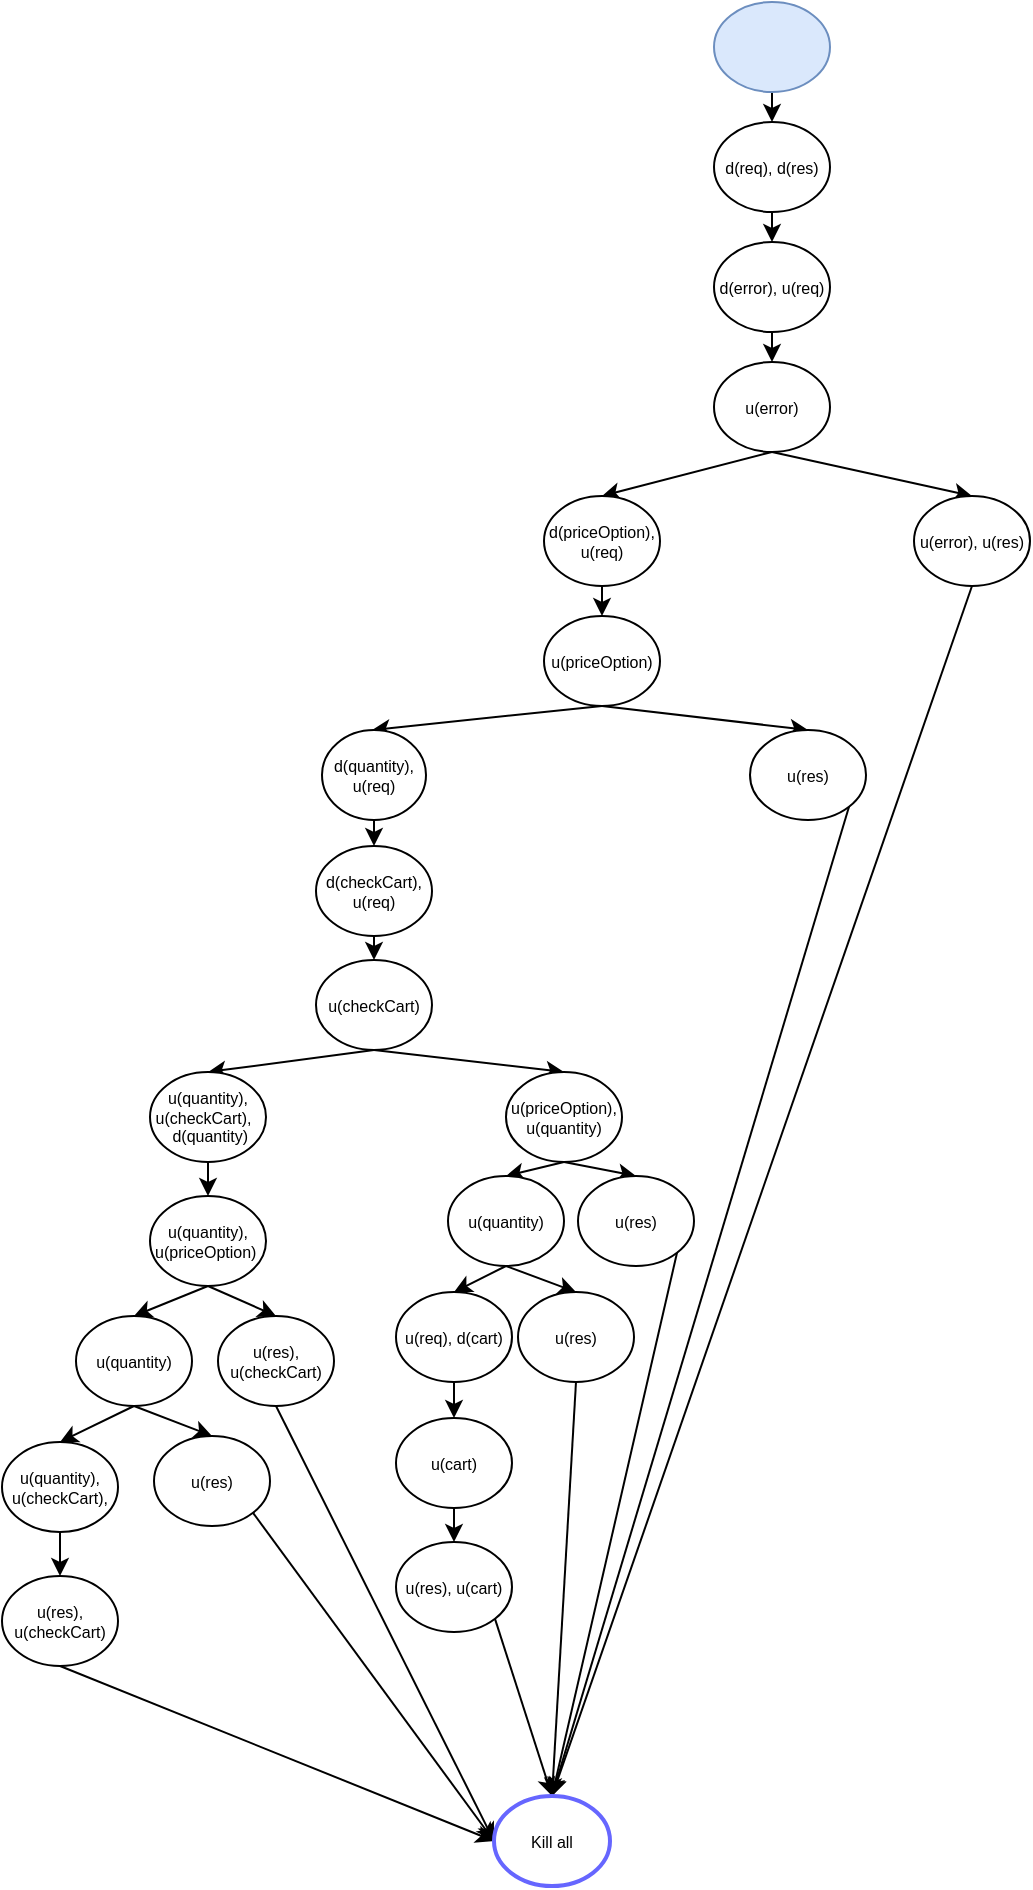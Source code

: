 <mxfile version="14.1.3" type="github">
  <diagram id="PYtqz0jJLVaQwFEC9LmB" name="Page-1">
    <mxGraphModel dx="1108" dy="450" grid="0" gridSize="10" guides="1" tooltips="1" connect="1" arrows="1" fold="1" page="1" pageScale="1" pageWidth="850" pageHeight="1100" math="0" shadow="0">
      <root>
        <mxCell id="0" />
        <mxCell id="1" parent="0" />
        <mxCell id="cX_QqQjDj7oF1QqufWb9-50" style="edgeStyle=orthogonalEdgeStyle;rounded=0;orthogonalLoop=1;jettySize=auto;html=1;exitX=0.5;exitY=1;exitDx=0;exitDy=0;entryX=0.5;entryY=0;entryDx=0;entryDy=0;verticalAlign=middle;fontSize=8;fontStyle=0" parent="1" source="cX_QqQjDj7oF1QqufWb9-2" target="cX_QqQjDj7oF1QqufWb9-5" edge="1">
          <mxGeometry relative="1" as="geometry" />
        </mxCell>
        <mxCell id="cX_QqQjDj7oF1QqufWb9-2" value="" style="ellipse;whiteSpace=wrap;html=1;labelBackgroundColor=none;fillColor=#dae8fc;strokeColor=#6c8ebf;sketch=0;verticalAlign=middle;fontSize=8;fontStyle=0;shadow=0;" parent="1" vertex="1">
          <mxGeometry x="503" y="3" width="58" height="45" as="geometry" />
        </mxCell>
        <mxCell id="cX_QqQjDj7oF1QqufWb9-51" style="edgeStyle=none;rounded=0;orthogonalLoop=1;jettySize=auto;html=1;exitX=0.5;exitY=1;exitDx=0;exitDy=0;entryX=0.5;entryY=0;entryDx=0;entryDy=0;verticalAlign=middle;fontSize=8;fontStyle=0" parent="1" source="cX_QqQjDj7oF1QqufWb9-4" target="cX_QqQjDj7oF1QqufWb9-8" edge="1">
          <mxGeometry relative="1" as="geometry" />
        </mxCell>
        <mxCell id="cX_QqQjDj7oF1QqufWb9-92" style="edgeStyle=none;rounded=0;orthogonalLoop=1;jettySize=auto;html=1;exitX=0.5;exitY=1;exitDx=0;exitDy=0;entryX=0.5;entryY=0;entryDx=0;entryDy=0;verticalAlign=middle;fontSize=8;fontStyle=0" parent="1" source="cX_QqQjDj7oF1QqufWb9-4" target="cX_QqQjDj7oF1QqufWb9-74" edge="1">
          <mxGeometry relative="1" as="geometry" />
        </mxCell>
        <mxCell id="cX_QqQjDj7oF1QqufWb9-4" value="u(error)" style="ellipse;whiteSpace=wrap;html=1;verticalAlign=middle;fontSize=8;strokeWidth=1;fontStyle=0" parent="1" vertex="1">
          <mxGeometry x="503" y="183" width="58" height="45" as="geometry" />
        </mxCell>
        <mxCell id="cX_QqQjDj7oF1QqufWb9-191" style="edgeStyle=none;rounded=0;orthogonalLoop=1;jettySize=auto;html=1;exitX=0.5;exitY=1;exitDx=0;exitDy=0;entryX=0.5;entryY=0;entryDx=0;entryDy=0;fontSize=8;fontStyle=0" parent="1" source="cX_QqQjDj7oF1QqufWb9-5" target="cX_QqQjDj7oF1QqufWb9-190" edge="1">
          <mxGeometry relative="1" as="geometry" />
        </mxCell>
        <mxCell id="cX_QqQjDj7oF1QqufWb9-5" value="d(req), d(res)" style="ellipse;whiteSpace=wrap;html=1;verticalAlign=middle;fontSize=8;fontStyle=0" parent="1" vertex="1">
          <mxGeometry x="503" y="63" width="58" height="45" as="geometry" />
        </mxCell>
        <mxCell id="cX_QqQjDj7oF1QqufWb9-83" style="edgeStyle=none;rounded=0;orthogonalLoop=1;jettySize=auto;html=1;exitX=0.5;exitY=1;exitDx=0;exitDy=0;entryX=0.5;entryY=0;entryDx=0;entryDy=0;verticalAlign=middle;fontSize=8;fontStyle=0" parent="1" source="cX_QqQjDj7oF1QqufWb9-8" target="cX_QqQjDj7oF1QqufWb9-75" edge="1">
          <mxGeometry relative="1" as="geometry">
            <mxPoint x="434.0" y="297" as="sourcePoint" />
          </mxGeometry>
        </mxCell>
        <mxCell id="cX_QqQjDj7oF1QqufWb9-8" value="d(priceOption), u(req)" style="ellipse;whiteSpace=wrap;html=1;verticalAlign=middle;fontSize=8;fontStyle=0" parent="1" vertex="1">
          <mxGeometry x="418" y="250" width="58" height="45" as="geometry" />
        </mxCell>
        <mxCell id="cX_QqQjDj7oF1QqufWb9-145" style="edgeStyle=none;rounded=0;orthogonalLoop=1;jettySize=auto;html=1;exitX=0.5;exitY=1;exitDx=0;exitDy=0;entryX=0.5;entryY=0;entryDx=0;entryDy=0;verticalAlign=middle;fontSize=8;fontStyle=0" parent="1" source="cX_QqQjDj7oF1QqufWb9-74" target="cX_QqQjDj7oF1QqufWb9-132" edge="1">
          <mxGeometry relative="1" as="geometry">
            <mxPoint x="633" y="977.0" as="targetPoint" />
          </mxGeometry>
        </mxCell>
        <mxCell id="cX_QqQjDj7oF1QqufWb9-74" value="u(error), u(res)" style="ellipse;whiteSpace=wrap;html=1;verticalAlign=middle;fontSize=8;fontStyle=0" parent="1" vertex="1">
          <mxGeometry x="603" y="250" width="58" height="45" as="geometry" />
        </mxCell>
        <mxCell id="cX_QqQjDj7oF1QqufWb9-84" style="edgeStyle=none;rounded=0;orthogonalLoop=1;jettySize=auto;html=1;exitX=0.5;exitY=1;exitDx=0;exitDy=0;entryX=0.5;entryY=0;entryDx=0;entryDy=0;verticalAlign=middle;fontSize=8;fontStyle=0" parent="1" source="cX_QqQjDj7oF1QqufWb9-75" edge="1">
          <mxGeometry relative="1" as="geometry">
            <mxPoint x="332" y="367" as="targetPoint" />
          </mxGeometry>
        </mxCell>
        <mxCell id="cX_QqQjDj7oF1QqufWb9-85" style="edgeStyle=none;rounded=0;orthogonalLoop=1;jettySize=auto;html=1;exitX=0.5;exitY=1;exitDx=0;exitDy=0;entryX=0.5;entryY=0;entryDx=0;entryDy=0;verticalAlign=middle;fontSize=8;fontStyle=0" parent="1" source="cX_QqQjDj7oF1QqufWb9-75" target="cX_QqQjDj7oF1QqufWb9-76" edge="1">
          <mxGeometry relative="1" as="geometry" />
        </mxCell>
        <mxCell id="cX_QqQjDj7oF1QqufWb9-75" value="u(priceOption)" style="ellipse;whiteSpace=wrap;html=1;verticalAlign=middle;fontSize=8;fontStyle=0" parent="1" vertex="1">
          <mxGeometry x="418" y="310" width="58" height="45" as="geometry" />
        </mxCell>
        <mxCell id="cX_QqQjDj7oF1QqufWb9-144" style="edgeStyle=none;rounded=0;orthogonalLoop=1;jettySize=auto;html=1;exitX=1;exitY=1;exitDx=0;exitDy=0;entryX=0.5;entryY=0;entryDx=0;entryDy=0;verticalAlign=middle;fontSize=8;fontStyle=0" parent="1" source="cX_QqQjDj7oF1QqufWb9-76" target="cX_QqQjDj7oF1QqufWb9-132" edge="1">
          <mxGeometry relative="1" as="geometry" />
        </mxCell>
        <mxCell id="cX_QqQjDj7oF1QqufWb9-76" value="u(res)" style="ellipse;whiteSpace=wrap;html=1;verticalAlign=middle;fontSize=8;fontStyle=0" parent="1" vertex="1">
          <mxGeometry x="521" y="367" width="58" height="45" as="geometry" />
        </mxCell>
        <mxCell id="cX_QqQjDj7oF1QqufWb9-87" style="edgeStyle=none;rounded=0;orthogonalLoop=1;jettySize=auto;html=1;exitX=0.5;exitY=1;exitDx=0;exitDy=0;entryX=0.5;entryY=0;entryDx=0;entryDy=0;verticalAlign=middle;fontSize=8;fontStyle=0" parent="1" target="cX_QqQjDj7oF1QqufWb9-80" edge="1" source="cX_QqQjDj7oF1QqufWb9-198">
          <mxGeometry relative="1" as="geometry">
            <mxPoint x="332" y="470" as="sourcePoint" />
          </mxGeometry>
        </mxCell>
        <mxCell id="cX_QqQjDj7oF1QqufWb9-91" style="edgeStyle=none;rounded=0;orthogonalLoop=1;jettySize=auto;html=1;exitX=0.5;exitY=1;exitDx=0;exitDy=0;entryX=0.5;entryY=0;entryDx=0;entryDy=0;verticalAlign=middle;fontSize=8;fontStyle=0" parent="1" source="cX_QqQjDj7oF1QqufWb9-80" target="cX_QqQjDj7oF1QqufWb9-82" edge="1">
          <mxGeometry relative="1" as="geometry" />
        </mxCell>
        <mxCell id="cX_QqQjDj7oF1QqufWb9-95" style="edgeStyle=none;rounded=0;orthogonalLoop=1;jettySize=auto;html=1;entryX=0.5;entryY=0;entryDx=0;entryDy=0;exitX=0.5;exitY=1;exitDx=0;exitDy=0;verticalAlign=middle;fontSize=8;fontStyle=0" parent="1" source="cX_QqQjDj7oF1QqufWb9-80" target="cX_QqQjDj7oF1QqufWb9-94" edge="1">
          <mxGeometry relative="1" as="geometry">
            <mxPoint x="321" y="524" as="sourcePoint" />
          </mxGeometry>
        </mxCell>
        <mxCell id="cX_QqQjDj7oF1QqufWb9-80" value="u(checkCart)" style="ellipse;whiteSpace=wrap;html=1;verticalAlign=middle;fontSize=8;fontStyle=0" parent="1" vertex="1">
          <mxGeometry x="304" y="482" width="58" height="45" as="geometry" />
        </mxCell>
        <mxCell id="cX_QqQjDj7oF1QqufWb9-121" style="edgeStyle=none;rounded=0;orthogonalLoop=1;jettySize=auto;html=1;exitX=0.5;exitY=1;exitDx=0;exitDy=0;entryX=0.5;entryY=0;entryDx=0;entryDy=0;verticalAlign=middle;fontSize=8;fontStyle=0" parent="1" source="cX_QqQjDj7oF1QqufWb9-82" target="cX_QqQjDj7oF1QqufWb9-110" edge="1">
          <mxGeometry relative="1" as="geometry" />
        </mxCell>
        <mxCell id="cX_QqQjDj7oF1QqufWb9-82" value="u(quantity), u(checkCart),&amp;nbsp;&amp;nbsp;&lt;br style=&quot;font-size: 8px;&quot;&gt;&amp;nbsp;d(quantity)" style="ellipse;whiteSpace=wrap;html=1;verticalAlign=middle;fontSize=8;fontStyle=0" parent="1" vertex="1">
          <mxGeometry x="221" y="538" width="58" height="45" as="geometry" />
        </mxCell>
        <mxCell id="cX_QqQjDj7oF1QqufWb9-100" style="edgeStyle=none;rounded=0;orthogonalLoop=1;jettySize=auto;html=1;exitX=0.5;exitY=1;exitDx=0;exitDy=0;entryX=0.5;entryY=0;entryDx=0;entryDy=0;verticalAlign=middle;fontSize=8;fontStyle=0" parent="1" source="cX_QqQjDj7oF1QqufWb9-94" target="cX_QqQjDj7oF1QqufWb9-99" edge="1">
          <mxGeometry relative="1" as="geometry" />
        </mxCell>
        <mxCell id="cX_QqQjDj7oF1QqufWb9-131" style="edgeStyle=none;rounded=0;orthogonalLoop=1;jettySize=auto;html=1;exitX=0.5;exitY=1;exitDx=0;exitDy=0;entryX=0.5;entryY=0;entryDx=0;entryDy=0;verticalAlign=middle;fontSize=8;fontStyle=0" parent="1" source="cX_QqQjDj7oF1QqufWb9-94" target="cX_QqQjDj7oF1QqufWb9-97" edge="1">
          <mxGeometry relative="1" as="geometry" />
        </mxCell>
        <mxCell id="cX_QqQjDj7oF1QqufWb9-94" value="u(priceOption), u(quantity)" style="ellipse;whiteSpace=wrap;html=1;verticalAlign=middle;fontSize=8;fontStyle=0" parent="1" vertex="1">
          <mxGeometry x="399" y="538" width="58" height="45" as="geometry" />
        </mxCell>
        <mxCell id="cX_QqQjDj7oF1QqufWb9-143" style="edgeStyle=none;rounded=0;orthogonalLoop=1;jettySize=auto;html=1;exitX=1;exitY=1;exitDx=0;exitDy=0;entryX=0.5;entryY=0;entryDx=0;entryDy=0;verticalAlign=middle;fontSize=8;fontStyle=0" parent="1" source="cX_QqQjDj7oF1QqufWb9-97" target="cX_QqQjDj7oF1QqufWb9-132" edge="1">
          <mxGeometry relative="1" as="geometry" />
        </mxCell>
        <mxCell id="cX_QqQjDj7oF1QqufWb9-97" value="u(res)" style="ellipse;whiteSpace=wrap;html=1;verticalAlign=middle;fontSize=8;fontStyle=0" parent="1" vertex="1">
          <mxGeometry x="435" y="590" width="58" height="45" as="geometry" />
        </mxCell>
        <mxCell id="cX_QqQjDj7oF1QqufWb9-126" style="edgeStyle=none;rounded=0;orthogonalLoop=1;jettySize=auto;html=1;exitX=0.5;exitY=1;exitDx=0;exitDy=0;entryX=0.5;entryY=0;entryDx=0;entryDy=0;verticalAlign=middle;fontSize=8;fontStyle=0" parent="1" source="cX_QqQjDj7oF1QqufWb9-99" target="cX_QqQjDj7oF1QqufWb9-104" edge="1">
          <mxGeometry relative="1" as="geometry" />
        </mxCell>
        <mxCell id="cX_QqQjDj7oF1QqufWb9-127" style="edgeStyle=none;rounded=0;orthogonalLoop=1;jettySize=auto;html=1;exitX=0.5;exitY=1;exitDx=0;exitDy=0;entryX=0.5;entryY=0;entryDx=0;entryDy=0;verticalAlign=middle;fontSize=8;fontStyle=0" parent="1" source="cX_QqQjDj7oF1QqufWb9-99" target="cX_QqQjDj7oF1QqufWb9-101" edge="1">
          <mxGeometry relative="1" as="geometry" />
        </mxCell>
        <mxCell id="cX_QqQjDj7oF1QqufWb9-99" value="u(quantity)" style="ellipse;whiteSpace=wrap;html=1;verticalAlign=middle;fontSize=8;fontStyle=0" parent="1" vertex="1">
          <mxGeometry x="370" y="590" width="58" height="45" as="geometry" />
        </mxCell>
        <mxCell id="cX_QqQjDj7oF1QqufWb9-142" style="edgeStyle=none;rounded=0;orthogonalLoop=1;jettySize=auto;html=1;exitX=0.5;exitY=1;exitDx=0;exitDy=0;entryX=0.5;entryY=0;entryDx=0;entryDy=0;verticalAlign=middle;fontSize=8;fontStyle=0" parent="1" source="cX_QqQjDj7oF1QqufWb9-101" target="cX_QqQjDj7oF1QqufWb9-132" edge="1">
          <mxGeometry relative="1" as="geometry">
            <mxPoint x="613" y="966.0" as="targetPoint" />
          </mxGeometry>
        </mxCell>
        <mxCell id="cX_QqQjDj7oF1QqufWb9-101" value="u(res)" style="ellipse;whiteSpace=wrap;html=1;verticalAlign=middle;fontSize=8;fontStyle=0" parent="1" vertex="1">
          <mxGeometry x="405" y="648" width="58" height="45" as="geometry" />
        </mxCell>
        <mxCell id="cX_QqQjDj7oF1QqufWb9-130" style="edgeStyle=none;rounded=0;orthogonalLoop=1;jettySize=auto;html=1;exitX=0.5;exitY=1;exitDx=0;exitDy=0;entryX=0.5;entryY=0;entryDx=0;entryDy=0;verticalAlign=middle;fontSize=8;fontStyle=0" parent="1" source="cX_QqQjDj7oF1QqufWb9-104" target="cX_QqQjDj7oF1QqufWb9-106" edge="1">
          <mxGeometry relative="1" as="geometry" />
        </mxCell>
        <mxCell id="cX_QqQjDj7oF1QqufWb9-104" value="u(req), d(cart)" style="ellipse;whiteSpace=wrap;html=1;verticalAlign=middle;fontSize=8;fontStyle=0" parent="1" vertex="1">
          <mxGeometry x="344" y="648" width="58" height="45" as="geometry" />
        </mxCell>
        <mxCell id="cX_QqQjDj7oF1QqufWb9-109" style="edgeStyle=none;rounded=0;orthogonalLoop=1;jettySize=auto;html=1;exitX=0.5;exitY=1;exitDx=0;exitDy=0;entryX=0.5;entryY=0;entryDx=0;entryDy=0;verticalAlign=middle;fontSize=8;fontStyle=0" parent="1" source="cX_QqQjDj7oF1QqufWb9-106" target="cX_QqQjDj7oF1QqufWb9-107" edge="1">
          <mxGeometry relative="1" as="geometry" />
        </mxCell>
        <mxCell id="cX_QqQjDj7oF1QqufWb9-106" value="u(cart)" style="ellipse;whiteSpace=wrap;html=1;verticalAlign=middle;fontSize=8;fontStyle=0" parent="1" vertex="1">
          <mxGeometry x="344" y="711" width="58" height="45" as="geometry" />
        </mxCell>
        <mxCell id="cX_QqQjDj7oF1QqufWb9-141" style="edgeStyle=none;rounded=0;orthogonalLoop=1;jettySize=auto;html=1;exitX=1;exitY=1;exitDx=0;exitDy=0;entryX=0.5;entryY=0;entryDx=0;entryDy=0;verticalAlign=middle;fontSize=8;fontStyle=0" parent="1" source="cX_QqQjDj7oF1QqufWb9-107" target="cX_QqQjDj7oF1QqufWb9-132" edge="1">
          <mxGeometry relative="1" as="geometry" />
        </mxCell>
        <mxCell id="cX_QqQjDj7oF1QqufWb9-107" value="u(res), u(cart)" style="ellipse;whiteSpace=wrap;html=1;verticalAlign=middle;fontSize=8;fontStyle=0" parent="1" vertex="1">
          <mxGeometry x="344" y="773" width="58" height="45" as="geometry" />
        </mxCell>
        <mxCell id="cX_QqQjDj7oF1QqufWb9-114" style="edgeStyle=none;rounded=0;orthogonalLoop=1;jettySize=auto;html=1;exitX=0.5;exitY=1;exitDx=0;exitDy=0;entryX=0.5;entryY=0;entryDx=0;entryDy=0;verticalAlign=middle;fontSize=8;fontStyle=0" parent="1" source="cX_QqQjDj7oF1QqufWb9-110" target="cX_QqQjDj7oF1QqufWb9-111" edge="1">
          <mxGeometry relative="1" as="geometry" />
        </mxCell>
        <mxCell id="cX_QqQjDj7oF1QqufWb9-118" style="edgeStyle=none;rounded=0;orthogonalLoop=1;jettySize=auto;html=1;exitX=0.5;exitY=1;exitDx=0;exitDy=0;entryX=0.5;entryY=0;entryDx=0;entryDy=0;verticalAlign=middle;fontSize=8;fontStyle=0" parent="1" source="cX_QqQjDj7oF1QqufWb9-110" target="cX_QqQjDj7oF1QqufWb9-115" edge="1">
          <mxGeometry relative="1" as="geometry" />
        </mxCell>
        <mxCell id="cX_QqQjDj7oF1QqufWb9-110" value="u(quantity), u(priceOption)&amp;nbsp;" style="ellipse;whiteSpace=wrap;html=1;verticalAlign=middle;fontSize=8;fontStyle=0" parent="1" vertex="1">
          <mxGeometry x="221" y="600" width="58" height="45" as="geometry" />
        </mxCell>
        <mxCell id="cX_QqQjDj7oF1QqufWb9-139" style="edgeStyle=none;rounded=0;orthogonalLoop=1;jettySize=auto;html=1;exitX=0.5;exitY=1;exitDx=0;exitDy=0;entryX=0;entryY=0.5;entryDx=0;entryDy=0;verticalAlign=middle;fontSize=8;fontStyle=0" parent="1" source="cX_QqQjDj7oF1QqufWb9-111" target="cX_QqQjDj7oF1QqufWb9-132" edge="1">
          <mxGeometry relative="1" as="geometry">
            <mxPoint x="553" y="936.0" as="targetPoint" />
          </mxGeometry>
        </mxCell>
        <mxCell id="cX_QqQjDj7oF1QqufWb9-111" value="u(res), u(checkCart)" style="ellipse;whiteSpace=wrap;html=1;verticalAlign=middle;fontSize=8;fontStyle=0" parent="1" vertex="1">
          <mxGeometry x="255" y="660" width="58" height="45" as="geometry" />
        </mxCell>
        <mxCell id="cX_QqQjDj7oF1QqufWb9-119" style="edgeStyle=none;rounded=0;orthogonalLoop=1;jettySize=auto;html=1;exitX=0.5;exitY=1;exitDx=0;exitDy=0;entryX=0.5;entryY=0;entryDx=0;entryDy=0;verticalAlign=middle;fontSize=8;fontStyle=0" parent="1" source="cX_QqQjDj7oF1QqufWb9-115" target="cX_QqQjDj7oF1QqufWb9-116" edge="1">
          <mxGeometry relative="1" as="geometry" />
        </mxCell>
        <mxCell id="cX_QqQjDj7oF1QqufWb9-120" style="edgeStyle=none;rounded=0;orthogonalLoop=1;jettySize=auto;html=1;exitX=0.5;exitY=1;exitDx=0;exitDy=0;entryX=0.5;entryY=0;entryDx=0;entryDy=0;verticalAlign=middle;fontSize=8;fontStyle=0" parent="1" source="cX_QqQjDj7oF1QqufWb9-115" target="cX_QqQjDj7oF1QqufWb9-117" edge="1">
          <mxGeometry relative="1" as="geometry" />
        </mxCell>
        <mxCell id="cX_QqQjDj7oF1QqufWb9-115" value="u(quantity)" style="ellipse;whiteSpace=wrap;html=1;verticalAlign=middle;fontSize=8;fontStyle=0" parent="1" vertex="1">
          <mxGeometry x="184" y="660" width="58" height="45" as="geometry" />
        </mxCell>
        <mxCell id="cX_QqQjDj7oF1QqufWb9-138" style="edgeStyle=none;rounded=0;orthogonalLoop=1;jettySize=auto;html=1;exitX=1;exitY=1;exitDx=0;exitDy=0;entryX=0;entryY=0.5;entryDx=0;entryDy=0;verticalAlign=middle;fontSize=8;fontStyle=0" parent="1" source="cX_QqQjDj7oF1QqufWb9-116" target="cX_QqQjDj7oF1QqufWb9-132" edge="1">
          <mxGeometry relative="1" as="geometry" />
        </mxCell>
        <mxCell id="cX_QqQjDj7oF1QqufWb9-116" value="u(res)" style="ellipse;whiteSpace=wrap;html=1;verticalAlign=middle;fontSize=8;fontStyle=0" parent="1" vertex="1">
          <mxGeometry x="223" y="720" width="58" height="45" as="geometry" />
        </mxCell>
        <mxCell id="cX_QqQjDj7oF1QqufWb9-124" style="edgeStyle=none;rounded=0;orthogonalLoop=1;jettySize=auto;html=1;exitX=0.5;exitY=1;exitDx=0;exitDy=0;entryX=0.5;entryY=0;entryDx=0;entryDy=0;verticalAlign=middle;fontSize=8;fontStyle=0" parent="1" source="cX_QqQjDj7oF1QqufWb9-117" target="cX_QqQjDj7oF1QqufWb9-122" edge="1">
          <mxGeometry relative="1" as="geometry" />
        </mxCell>
        <mxCell id="cX_QqQjDj7oF1QqufWb9-117" value="u(quantity), u(checkCart)," style="ellipse;whiteSpace=wrap;html=1;verticalAlign=middle;fontSize=8;fontStyle=0" parent="1" vertex="1">
          <mxGeometry x="147" y="723" width="58" height="45" as="geometry" />
        </mxCell>
        <mxCell id="cX_QqQjDj7oF1QqufWb9-135" style="edgeStyle=none;rounded=0;orthogonalLoop=1;jettySize=auto;html=1;exitX=0.5;exitY=1;exitDx=0;exitDy=0;entryX=0;entryY=0.5;entryDx=0;entryDy=0;verticalAlign=middle;fontSize=8;fontStyle=0" parent="1" source="cX_QqQjDj7oF1QqufWb9-122" target="cX_QqQjDj7oF1QqufWb9-132" edge="1">
          <mxGeometry relative="1" as="geometry" />
        </mxCell>
        <mxCell id="cX_QqQjDj7oF1QqufWb9-122" value="u(res), u(checkCart)" style="ellipse;whiteSpace=wrap;html=1;verticalAlign=middle;fontSize=8;fontStyle=0" parent="1" vertex="1">
          <mxGeometry x="147" y="790" width="58" height="45" as="geometry" />
        </mxCell>
        <mxCell id="cX_QqQjDj7oF1QqufWb9-140" style="edgeStyle=none;rounded=0;orthogonalLoop=1;jettySize=auto;html=1;exitX=0.5;exitY=0;exitDx=0;exitDy=0;verticalAlign=middle;fontSize=8;fontStyle=0" parent="1" source="cX_QqQjDj7oF1QqufWb9-132" target="cX_QqQjDj7oF1QqufWb9-132" edge="1">
          <mxGeometry relative="1" as="geometry" />
        </mxCell>
        <mxCell id="cX_QqQjDj7oF1QqufWb9-192" style="edgeStyle=none;rounded=0;orthogonalLoop=1;jettySize=auto;html=1;exitX=0.5;exitY=1;exitDx=0;exitDy=0;entryX=0.5;entryY=0;entryDx=0;entryDy=0;fontSize=8;fontStyle=0" parent="1" source="cX_QqQjDj7oF1QqufWb9-190" target="cX_QqQjDj7oF1QqufWb9-4" edge="1">
          <mxGeometry relative="1" as="geometry" />
        </mxCell>
        <mxCell id="cX_QqQjDj7oF1QqufWb9-190" value="d(error), u(req)" style="ellipse;whiteSpace=wrap;html=1;verticalAlign=middle;fontSize=8;fontStyle=0" parent="1" vertex="1">
          <mxGeometry x="503" y="123" width="58" height="45" as="geometry" />
        </mxCell>
        <mxCell id="IIH02CcGSJ9zaMF0mpqe-3" style="edgeStyle=none;rounded=0;orthogonalLoop=1;jettySize=auto;html=1;exitX=0.5;exitY=1;exitDx=0;exitDy=0;entryX=0.5;entryY=0;entryDx=0;entryDy=0;" edge="1" parent="1" source="cX_QqQjDj7oF1QqufWb9-195" target="cX_QqQjDj7oF1QqufWb9-198">
          <mxGeometry relative="1" as="geometry" />
        </mxCell>
        <mxCell id="cX_QqQjDj7oF1QqufWb9-195" value="d(quantity), u(req)" style="ellipse;whiteSpace=wrap;html=1;verticalAlign=middle;fontSize=8;fontStyle=0" parent="1" vertex="1">
          <mxGeometry x="307" y="367" width="52" height="45" as="geometry" />
        </mxCell>
        <mxCell id="cX_QqQjDj7oF1QqufWb9-198" value="d(checkCart), u(req)" style="ellipse;whiteSpace=wrap;html=1;verticalAlign=middle;fontSize=8;fontStyle=0;backgroundOutline=0;" parent="1" vertex="1">
          <mxGeometry x="304" y="425" width="58" height="45" as="geometry" />
        </mxCell>
        <mxCell id="cX_QqQjDj7oF1QqufWb9-132" value="Kill all" style="ellipse;whiteSpace=wrap;html=1;verticalAlign=middle;fontSize=8;fontStyle=0;snapToPoint=0;labelBorderColor=none;labelBackgroundColor=none;comic=0;treeMoving=0;treeFolding=0;metaEdit=0;resizable=1;labelPadding=4;fixDash=0;backgroundOutline=1;shadow=0;sketch=0;perimeterSpacing=0;strokeWidth=2;strokeColor=#6666FF;" parent="1" vertex="1">
          <mxGeometry x="393" y="900" width="58" height="45" as="geometry" />
        </mxCell>
      </root>
    </mxGraphModel>
  </diagram>
</mxfile>
